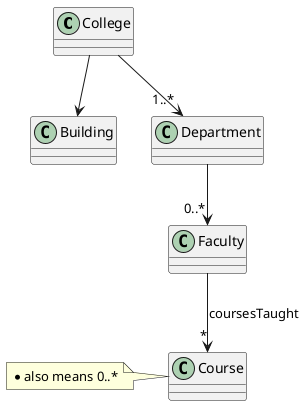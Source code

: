   @startuml "composition"
    College --> Building
    College --> "1..*" Department
    Department --> "0..*" Faculty
    Faculty --> "*" Course: coursesTaught
    note left of Course: * also means 0..*
  @enduml